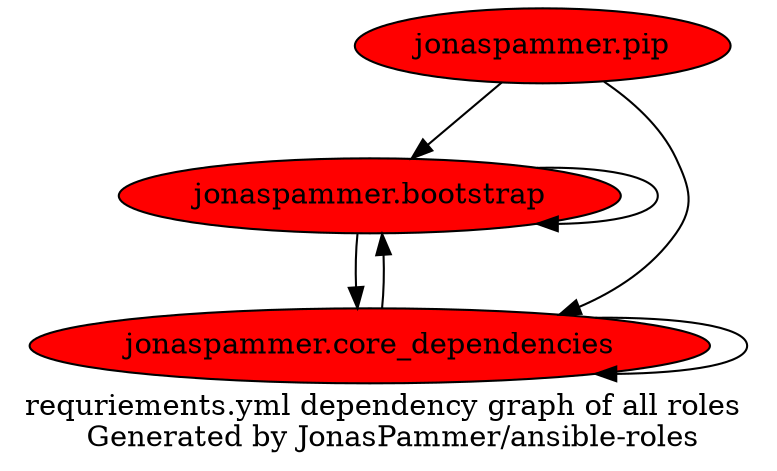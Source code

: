 digraph hierarchy {
  label = "requriements.yml dependency graph of all roles \n Generated by JonasPammer/ansible-roles" ;

  {

    "jonaspammer.bootstrap" [fillcolor=red style=filled]

    "jonaspammer.core_dependencies" [fillcolor=red style=filled]

    "jonaspammer.pip" [fillcolor=red style=filled]

  }


  "jonaspammer.bootstrap" -> {"jonaspammer.bootstrap" "jonaspammer.bootstrap" "jonaspammer.core_dependencies"}
  "jonaspammer.core_dependencies" -> {"jonaspammer.bootstrap" "jonaspammer.bootstrap" "jonaspammer.core_dependencies"}
  "jonaspammer.pip" -> {"jonaspammer.bootstrap" "jonaspammer.bootstrap" "jonaspammer.core_dependencies"}
}